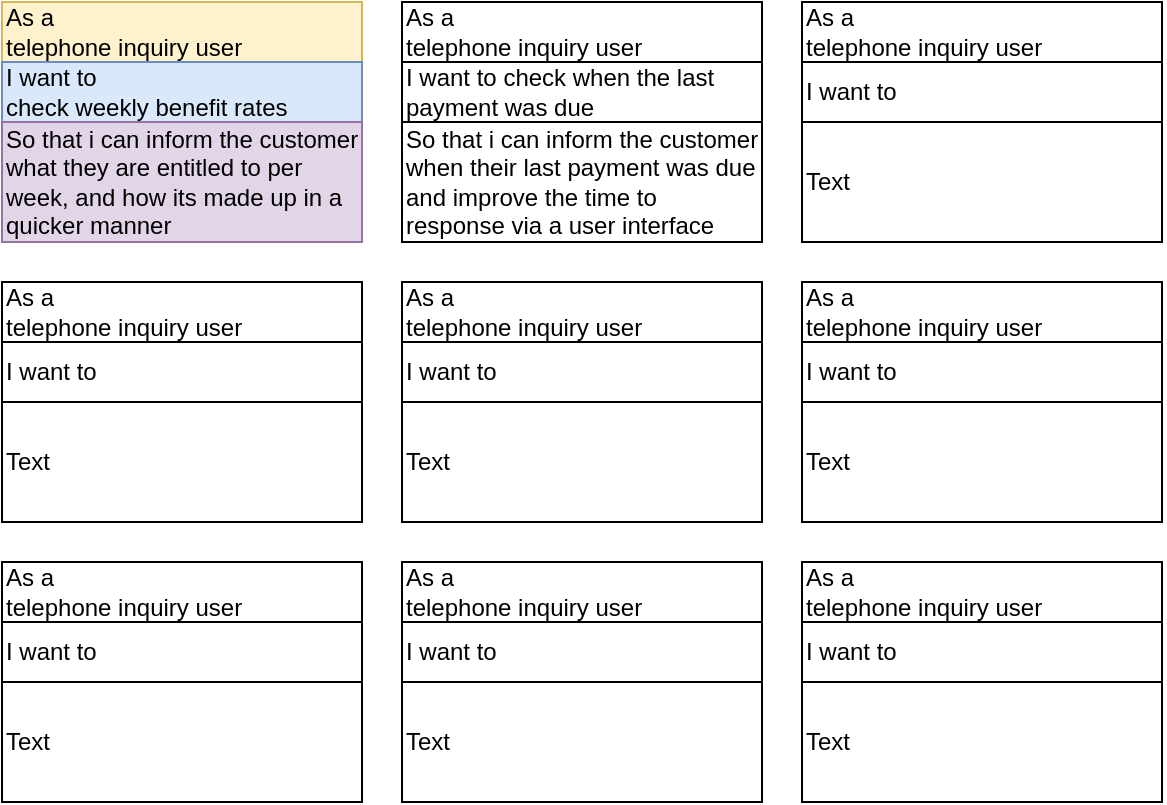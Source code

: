 <mxfile version="16.6.3" type="github">
  <diagram id="C5RBs43oDa-KdzZeNtuy" name="Page-1">
    <mxGraphModel dx="1426" dy="714" grid="1" gridSize="10" guides="1" tooltips="1" connect="1" arrows="1" fold="1" page="1" pageScale="1" pageWidth="827" pageHeight="1169" math="0" shadow="0">
      <root>
        <mxCell id="WIyWlLk6GJQsqaUBKTNV-0" />
        <mxCell id="WIyWlLk6GJQsqaUBKTNV-1" parent="WIyWlLk6GJQsqaUBKTNV-0" />
        <mxCell id="-pO2XmQCndsoNApmB1Te-9" value="" style="group" vertex="1" connectable="0" parent="WIyWlLk6GJQsqaUBKTNV-1">
          <mxGeometry x="40" y="40" width="180" height="120" as="geometry" />
        </mxCell>
        <mxCell id="-pO2XmQCndsoNApmB1Te-0" value="" style="rounded=0;whiteSpace=wrap;html=1;" vertex="1" parent="-pO2XmQCndsoNApmB1Te-9">
          <mxGeometry width="180" height="120" as="geometry" />
        </mxCell>
        <mxCell id="-pO2XmQCndsoNApmB1Te-2" value="" style="endArrow=none;html=1;rounded=0;exitX=0;exitY=0.25;exitDx=0;exitDy=0;entryX=1;entryY=0.25;entryDx=0;entryDy=0;" edge="1" parent="-pO2XmQCndsoNApmB1Te-9" source="-pO2XmQCndsoNApmB1Te-0" target="-pO2XmQCndsoNApmB1Te-0">
          <mxGeometry width="50" height="50" relative="1" as="geometry">
            <mxPoint x="350" y="230" as="sourcePoint" />
            <mxPoint x="400" y="180" as="targetPoint" />
            <Array as="points" />
          </mxGeometry>
        </mxCell>
        <mxCell id="-pO2XmQCndsoNApmB1Te-3" value="&lt;div align=&quot;left&quot;&gt;As a &lt;/div&gt;telephone inquiry user" style="text;html=1;strokeColor=#d6b656;fillColor=#fff2cc;align=left;verticalAlign=middle;whiteSpace=wrap;rounded=0;" vertex="1" parent="-pO2XmQCndsoNApmB1Te-9">
          <mxGeometry width="180" height="30" as="geometry" />
        </mxCell>
        <mxCell id="-pO2XmQCndsoNApmB1Te-6" value="" style="endArrow=none;html=1;rounded=0;entryX=1;entryY=0.5;entryDx=0;entryDy=0;" edge="1" parent="-pO2XmQCndsoNApmB1Te-9" target="-pO2XmQCndsoNApmB1Te-0">
          <mxGeometry width="50" height="50" relative="1" as="geometry">
            <mxPoint y="60" as="sourcePoint" />
            <mxPoint x="50" y="10" as="targetPoint" />
          </mxGeometry>
        </mxCell>
        <mxCell id="-pO2XmQCndsoNApmB1Te-7" value="&lt;div align=&quot;left&quot;&gt;I want to &lt;/div&gt;check weekly benefit rates" style="text;html=1;strokeColor=#6c8ebf;fillColor=#dae8fc;align=left;verticalAlign=middle;whiteSpace=wrap;rounded=0;" vertex="1" parent="-pO2XmQCndsoNApmB1Te-9">
          <mxGeometry y="30" width="180" height="30" as="geometry" />
        </mxCell>
        <mxCell id="-pO2XmQCndsoNApmB1Te-8" value="So that i can inform the customer what they are entitled to per week, and how its made up in a quicker manner" style="text;html=1;strokeColor=#9673a6;fillColor=#e1d5e7;align=left;verticalAlign=middle;whiteSpace=wrap;rounded=0;" vertex="1" parent="-pO2XmQCndsoNApmB1Te-9">
          <mxGeometry y="60" width="180" height="60" as="geometry" />
        </mxCell>
        <mxCell id="-pO2XmQCndsoNApmB1Te-10" value="" style="group" vertex="1" connectable="0" parent="WIyWlLk6GJQsqaUBKTNV-1">
          <mxGeometry x="240" y="40" width="180" height="120" as="geometry" />
        </mxCell>
        <mxCell id="-pO2XmQCndsoNApmB1Te-11" value="" style="rounded=0;whiteSpace=wrap;html=1;" vertex="1" parent="-pO2XmQCndsoNApmB1Te-10">
          <mxGeometry width="180" height="120" as="geometry" />
        </mxCell>
        <mxCell id="-pO2XmQCndsoNApmB1Te-12" value="" style="endArrow=none;html=1;rounded=0;exitX=0;exitY=0.25;exitDx=0;exitDy=0;entryX=1;entryY=0.25;entryDx=0;entryDy=0;" edge="1" parent="-pO2XmQCndsoNApmB1Te-10" source="-pO2XmQCndsoNApmB1Te-11" target="-pO2XmQCndsoNApmB1Te-11">
          <mxGeometry width="50" height="50" relative="1" as="geometry">
            <mxPoint x="350" y="230" as="sourcePoint" />
            <mxPoint x="400" y="180" as="targetPoint" />
            <Array as="points" />
          </mxGeometry>
        </mxCell>
        <mxCell id="-pO2XmQCndsoNApmB1Te-13" value="&lt;div align=&quot;left&quot;&gt;As a &lt;/div&gt;telephone inquiry user" style="text;html=1;strokeColor=none;fillColor=none;align=left;verticalAlign=middle;whiteSpace=wrap;rounded=0;" vertex="1" parent="-pO2XmQCndsoNApmB1Te-10">
          <mxGeometry width="180" height="30" as="geometry" />
        </mxCell>
        <mxCell id="-pO2XmQCndsoNApmB1Te-14" value="" style="endArrow=none;html=1;rounded=0;entryX=1;entryY=0.5;entryDx=0;entryDy=0;" edge="1" parent="-pO2XmQCndsoNApmB1Te-10" target="-pO2XmQCndsoNApmB1Te-11">
          <mxGeometry width="50" height="50" relative="1" as="geometry">
            <mxPoint y="60" as="sourcePoint" />
            <mxPoint x="50" y="10" as="targetPoint" />
          </mxGeometry>
        </mxCell>
        <mxCell id="-pO2XmQCndsoNApmB1Te-15" value="I want to check when the last payment was due" style="text;html=1;strokeColor=none;fillColor=none;align=left;verticalAlign=middle;whiteSpace=wrap;rounded=0;" vertex="1" parent="-pO2XmQCndsoNApmB1Te-10">
          <mxGeometry y="30" width="180" height="30" as="geometry" />
        </mxCell>
        <mxCell id="-pO2XmQCndsoNApmB1Te-16" value="So that i can inform the customer when their last payment was due and improve the time to response via a user interface" style="text;html=1;strokeColor=none;fillColor=none;align=left;verticalAlign=middle;whiteSpace=wrap;rounded=0;" vertex="1" parent="-pO2XmQCndsoNApmB1Te-10">
          <mxGeometry y="60" width="180" height="60" as="geometry" />
        </mxCell>
        <mxCell id="-pO2XmQCndsoNApmB1Te-17" value="" style="group" vertex="1" connectable="0" parent="WIyWlLk6GJQsqaUBKTNV-1">
          <mxGeometry x="440" y="40" width="180" height="120" as="geometry" />
        </mxCell>
        <mxCell id="-pO2XmQCndsoNApmB1Te-18" value="" style="rounded=0;whiteSpace=wrap;html=1;" vertex="1" parent="-pO2XmQCndsoNApmB1Te-17">
          <mxGeometry width="180" height="120" as="geometry" />
        </mxCell>
        <mxCell id="-pO2XmQCndsoNApmB1Te-19" value="" style="endArrow=none;html=1;rounded=0;exitX=0;exitY=0.25;exitDx=0;exitDy=0;entryX=1;entryY=0.25;entryDx=0;entryDy=0;" edge="1" parent="-pO2XmQCndsoNApmB1Te-17" source="-pO2XmQCndsoNApmB1Te-18" target="-pO2XmQCndsoNApmB1Te-18">
          <mxGeometry width="50" height="50" relative="1" as="geometry">
            <mxPoint x="350" y="230" as="sourcePoint" />
            <mxPoint x="400" y="180" as="targetPoint" />
            <Array as="points" />
          </mxGeometry>
        </mxCell>
        <mxCell id="-pO2XmQCndsoNApmB1Te-20" value="&lt;div align=&quot;left&quot;&gt;As a &lt;/div&gt;telephone inquiry user" style="text;html=1;strokeColor=none;fillColor=none;align=left;verticalAlign=middle;whiteSpace=wrap;rounded=0;" vertex="1" parent="-pO2XmQCndsoNApmB1Te-17">
          <mxGeometry width="180" height="30" as="geometry" />
        </mxCell>
        <mxCell id="-pO2XmQCndsoNApmB1Te-21" value="" style="endArrow=none;html=1;rounded=0;entryX=1;entryY=0.5;entryDx=0;entryDy=0;" edge="1" parent="-pO2XmQCndsoNApmB1Te-17" target="-pO2XmQCndsoNApmB1Te-18">
          <mxGeometry width="50" height="50" relative="1" as="geometry">
            <mxPoint y="60" as="sourcePoint" />
            <mxPoint x="50" y="10" as="targetPoint" />
          </mxGeometry>
        </mxCell>
        <mxCell id="-pO2XmQCndsoNApmB1Te-22" value="&lt;div align=&quot;left&quot;&gt;I want to &lt;/div&gt;" style="text;html=1;strokeColor=none;fillColor=none;align=left;verticalAlign=middle;whiteSpace=wrap;rounded=0;" vertex="1" parent="-pO2XmQCndsoNApmB1Te-17">
          <mxGeometry y="30" width="180" height="30" as="geometry" />
        </mxCell>
        <mxCell id="-pO2XmQCndsoNApmB1Te-23" value="&lt;div align=&quot;left&quot;&gt;Text&lt;/div&gt;" style="text;html=1;strokeColor=none;fillColor=none;align=left;verticalAlign=middle;whiteSpace=wrap;rounded=0;" vertex="1" parent="-pO2XmQCndsoNApmB1Te-17">
          <mxGeometry y="60" width="180" height="60" as="geometry" />
        </mxCell>
        <mxCell id="-pO2XmQCndsoNApmB1Te-24" value="" style="group" vertex="1" connectable="0" parent="WIyWlLk6GJQsqaUBKTNV-1">
          <mxGeometry x="40" y="180" width="180" height="120" as="geometry" />
        </mxCell>
        <mxCell id="-pO2XmQCndsoNApmB1Te-25" value="" style="rounded=0;whiteSpace=wrap;html=1;" vertex="1" parent="-pO2XmQCndsoNApmB1Te-24">
          <mxGeometry width="180" height="120" as="geometry" />
        </mxCell>
        <mxCell id="-pO2XmQCndsoNApmB1Te-26" value="" style="endArrow=none;html=1;rounded=0;exitX=0;exitY=0.25;exitDx=0;exitDy=0;entryX=1;entryY=0.25;entryDx=0;entryDy=0;" edge="1" parent="-pO2XmQCndsoNApmB1Te-24" source="-pO2XmQCndsoNApmB1Te-25" target="-pO2XmQCndsoNApmB1Te-25">
          <mxGeometry width="50" height="50" relative="1" as="geometry">
            <mxPoint x="350" y="230" as="sourcePoint" />
            <mxPoint x="400" y="180" as="targetPoint" />
            <Array as="points" />
          </mxGeometry>
        </mxCell>
        <mxCell id="-pO2XmQCndsoNApmB1Te-27" value="&lt;div align=&quot;left&quot;&gt;As a &lt;/div&gt;telephone inquiry user" style="text;html=1;strokeColor=none;fillColor=none;align=left;verticalAlign=middle;whiteSpace=wrap;rounded=0;" vertex="1" parent="-pO2XmQCndsoNApmB1Te-24">
          <mxGeometry width="180" height="30" as="geometry" />
        </mxCell>
        <mxCell id="-pO2XmQCndsoNApmB1Te-28" value="" style="endArrow=none;html=1;rounded=0;entryX=1;entryY=0.5;entryDx=0;entryDy=0;" edge="1" parent="-pO2XmQCndsoNApmB1Te-24" target="-pO2XmQCndsoNApmB1Te-25">
          <mxGeometry width="50" height="50" relative="1" as="geometry">
            <mxPoint y="60" as="sourcePoint" />
            <mxPoint x="50" y="10" as="targetPoint" />
          </mxGeometry>
        </mxCell>
        <mxCell id="-pO2XmQCndsoNApmB1Te-29" value="&lt;div align=&quot;left&quot;&gt;I want to &lt;/div&gt;" style="text;html=1;strokeColor=none;fillColor=none;align=left;verticalAlign=middle;whiteSpace=wrap;rounded=0;" vertex="1" parent="-pO2XmQCndsoNApmB1Te-24">
          <mxGeometry y="30" width="180" height="30" as="geometry" />
        </mxCell>
        <mxCell id="-pO2XmQCndsoNApmB1Te-30" value="&lt;div align=&quot;left&quot;&gt;Text&lt;/div&gt;" style="text;html=1;strokeColor=none;fillColor=none;align=left;verticalAlign=middle;whiteSpace=wrap;rounded=0;" vertex="1" parent="-pO2XmQCndsoNApmB1Te-24">
          <mxGeometry y="60" width="180" height="60" as="geometry" />
        </mxCell>
        <mxCell id="-pO2XmQCndsoNApmB1Te-31" value="" style="group" vertex="1" connectable="0" parent="WIyWlLk6GJQsqaUBKTNV-1">
          <mxGeometry x="240" y="180" width="180" height="120" as="geometry" />
        </mxCell>
        <mxCell id="-pO2XmQCndsoNApmB1Te-32" value="" style="rounded=0;whiteSpace=wrap;html=1;" vertex="1" parent="-pO2XmQCndsoNApmB1Te-31">
          <mxGeometry width="180" height="120" as="geometry" />
        </mxCell>
        <mxCell id="-pO2XmQCndsoNApmB1Te-33" value="" style="endArrow=none;html=1;rounded=0;exitX=0;exitY=0.25;exitDx=0;exitDy=0;entryX=1;entryY=0.25;entryDx=0;entryDy=0;" edge="1" parent="-pO2XmQCndsoNApmB1Te-31" source="-pO2XmQCndsoNApmB1Te-32" target="-pO2XmQCndsoNApmB1Te-32">
          <mxGeometry width="50" height="50" relative="1" as="geometry">
            <mxPoint x="350" y="230" as="sourcePoint" />
            <mxPoint x="400" y="180" as="targetPoint" />
            <Array as="points" />
          </mxGeometry>
        </mxCell>
        <mxCell id="-pO2XmQCndsoNApmB1Te-34" value="&lt;div align=&quot;left&quot;&gt;As a &lt;/div&gt;telephone inquiry user" style="text;html=1;strokeColor=none;fillColor=none;align=left;verticalAlign=middle;whiteSpace=wrap;rounded=0;" vertex="1" parent="-pO2XmQCndsoNApmB1Te-31">
          <mxGeometry width="180" height="30" as="geometry" />
        </mxCell>
        <mxCell id="-pO2XmQCndsoNApmB1Te-35" value="" style="endArrow=none;html=1;rounded=0;entryX=1;entryY=0.5;entryDx=0;entryDy=0;" edge="1" parent="-pO2XmQCndsoNApmB1Te-31" target="-pO2XmQCndsoNApmB1Te-32">
          <mxGeometry width="50" height="50" relative="1" as="geometry">
            <mxPoint y="60" as="sourcePoint" />
            <mxPoint x="50" y="10" as="targetPoint" />
          </mxGeometry>
        </mxCell>
        <mxCell id="-pO2XmQCndsoNApmB1Te-36" value="&lt;div align=&quot;left&quot;&gt;I want to &lt;/div&gt;" style="text;html=1;strokeColor=none;fillColor=none;align=left;verticalAlign=middle;whiteSpace=wrap;rounded=0;" vertex="1" parent="-pO2XmQCndsoNApmB1Te-31">
          <mxGeometry y="30" width="180" height="30" as="geometry" />
        </mxCell>
        <mxCell id="-pO2XmQCndsoNApmB1Te-37" value="&lt;div align=&quot;left&quot;&gt;Text&lt;/div&gt;" style="text;html=1;strokeColor=none;fillColor=none;align=left;verticalAlign=middle;whiteSpace=wrap;rounded=0;" vertex="1" parent="-pO2XmQCndsoNApmB1Te-31">
          <mxGeometry y="60" width="180" height="60" as="geometry" />
        </mxCell>
        <mxCell id="-pO2XmQCndsoNApmB1Te-38" value="" style="group" vertex="1" connectable="0" parent="WIyWlLk6GJQsqaUBKTNV-1">
          <mxGeometry x="440" y="180" width="180" height="120" as="geometry" />
        </mxCell>
        <mxCell id="-pO2XmQCndsoNApmB1Te-39" value="" style="rounded=0;whiteSpace=wrap;html=1;" vertex="1" parent="-pO2XmQCndsoNApmB1Te-38">
          <mxGeometry width="180" height="120" as="geometry" />
        </mxCell>
        <mxCell id="-pO2XmQCndsoNApmB1Te-40" value="" style="endArrow=none;html=1;rounded=0;exitX=0;exitY=0.25;exitDx=0;exitDy=0;entryX=1;entryY=0.25;entryDx=0;entryDy=0;" edge="1" parent="-pO2XmQCndsoNApmB1Te-38" source="-pO2XmQCndsoNApmB1Te-39" target="-pO2XmQCndsoNApmB1Te-39">
          <mxGeometry width="50" height="50" relative="1" as="geometry">
            <mxPoint x="350" y="230" as="sourcePoint" />
            <mxPoint x="400" y="180" as="targetPoint" />
            <Array as="points" />
          </mxGeometry>
        </mxCell>
        <mxCell id="-pO2XmQCndsoNApmB1Te-41" value="&lt;div align=&quot;left&quot;&gt;As a &lt;/div&gt;telephone inquiry user" style="text;html=1;strokeColor=none;fillColor=none;align=left;verticalAlign=middle;whiteSpace=wrap;rounded=0;" vertex="1" parent="-pO2XmQCndsoNApmB1Te-38">
          <mxGeometry width="180" height="30" as="geometry" />
        </mxCell>
        <mxCell id="-pO2XmQCndsoNApmB1Te-42" value="" style="endArrow=none;html=1;rounded=0;entryX=1;entryY=0.5;entryDx=0;entryDy=0;" edge="1" parent="-pO2XmQCndsoNApmB1Te-38" target="-pO2XmQCndsoNApmB1Te-39">
          <mxGeometry width="50" height="50" relative="1" as="geometry">
            <mxPoint y="60" as="sourcePoint" />
            <mxPoint x="50" y="10" as="targetPoint" />
          </mxGeometry>
        </mxCell>
        <mxCell id="-pO2XmQCndsoNApmB1Te-43" value="&lt;div align=&quot;left&quot;&gt;I want to &lt;/div&gt;" style="text;html=1;strokeColor=none;fillColor=none;align=left;verticalAlign=middle;whiteSpace=wrap;rounded=0;" vertex="1" parent="-pO2XmQCndsoNApmB1Te-38">
          <mxGeometry y="30" width="180" height="30" as="geometry" />
        </mxCell>
        <mxCell id="-pO2XmQCndsoNApmB1Te-44" value="&lt;div align=&quot;left&quot;&gt;Text&lt;/div&gt;" style="text;html=1;strokeColor=none;fillColor=none;align=left;verticalAlign=middle;whiteSpace=wrap;rounded=0;" vertex="1" parent="-pO2XmQCndsoNApmB1Te-38">
          <mxGeometry y="60" width="180" height="60" as="geometry" />
        </mxCell>
        <mxCell id="-pO2XmQCndsoNApmB1Te-45" value="" style="group" vertex="1" connectable="0" parent="WIyWlLk6GJQsqaUBKTNV-1">
          <mxGeometry x="40" y="320" width="180" height="120" as="geometry" />
        </mxCell>
        <mxCell id="-pO2XmQCndsoNApmB1Te-46" value="" style="rounded=0;whiteSpace=wrap;html=1;" vertex="1" parent="-pO2XmQCndsoNApmB1Te-45">
          <mxGeometry width="180" height="120" as="geometry" />
        </mxCell>
        <mxCell id="-pO2XmQCndsoNApmB1Te-47" value="" style="endArrow=none;html=1;rounded=0;exitX=0;exitY=0.25;exitDx=0;exitDy=0;entryX=1;entryY=0.25;entryDx=0;entryDy=0;" edge="1" parent="-pO2XmQCndsoNApmB1Te-45" source="-pO2XmQCndsoNApmB1Te-46" target="-pO2XmQCndsoNApmB1Te-46">
          <mxGeometry width="50" height="50" relative="1" as="geometry">
            <mxPoint x="350" y="230" as="sourcePoint" />
            <mxPoint x="400" y="180" as="targetPoint" />
            <Array as="points" />
          </mxGeometry>
        </mxCell>
        <mxCell id="-pO2XmQCndsoNApmB1Te-48" value="&lt;div align=&quot;left&quot;&gt;As a &lt;/div&gt;telephone inquiry user" style="text;html=1;strokeColor=none;fillColor=none;align=left;verticalAlign=middle;whiteSpace=wrap;rounded=0;" vertex="1" parent="-pO2XmQCndsoNApmB1Te-45">
          <mxGeometry width="180" height="30" as="geometry" />
        </mxCell>
        <mxCell id="-pO2XmQCndsoNApmB1Te-49" value="" style="endArrow=none;html=1;rounded=0;entryX=1;entryY=0.5;entryDx=0;entryDy=0;" edge="1" parent="-pO2XmQCndsoNApmB1Te-45" target="-pO2XmQCndsoNApmB1Te-46">
          <mxGeometry width="50" height="50" relative="1" as="geometry">
            <mxPoint y="60" as="sourcePoint" />
            <mxPoint x="50" y="10" as="targetPoint" />
          </mxGeometry>
        </mxCell>
        <mxCell id="-pO2XmQCndsoNApmB1Te-50" value="&lt;div align=&quot;left&quot;&gt;I want to &lt;/div&gt;" style="text;html=1;strokeColor=none;fillColor=none;align=left;verticalAlign=middle;whiteSpace=wrap;rounded=0;" vertex="1" parent="-pO2XmQCndsoNApmB1Te-45">
          <mxGeometry y="30" width="180" height="30" as="geometry" />
        </mxCell>
        <mxCell id="-pO2XmQCndsoNApmB1Te-51" value="&lt;div align=&quot;left&quot;&gt;Text&lt;/div&gt;" style="text;html=1;strokeColor=none;fillColor=none;align=left;verticalAlign=middle;whiteSpace=wrap;rounded=0;" vertex="1" parent="-pO2XmQCndsoNApmB1Te-45">
          <mxGeometry y="60" width="180" height="60" as="geometry" />
        </mxCell>
        <mxCell id="-pO2XmQCndsoNApmB1Te-52" value="" style="group" vertex="1" connectable="0" parent="WIyWlLk6GJQsqaUBKTNV-1">
          <mxGeometry x="240" y="320" width="180" height="120" as="geometry" />
        </mxCell>
        <mxCell id="-pO2XmQCndsoNApmB1Te-53" value="" style="rounded=0;whiteSpace=wrap;html=1;" vertex="1" parent="-pO2XmQCndsoNApmB1Te-52">
          <mxGeometry width="180" height="120" as="geometry" />
        </mxCell>
        <mxCell id="-pO2XmQCndsoNApmB1Te-54" value="" style="endArrow=none;html=1;rounded=0;exitX=0;exitY=0.25;exitDx=0;exitDy=0;entryX=1;entryY=0.25;entryDx=0;entryDy=0;" edge="1" parent="-pO2XmQCndsoNApmB1Te-52" source="-pO2XmQCndsoNApmB1Te-53" target="-pO2XmQCndsoNApmB1Te-53">
          <mxGeometry width="50" height="50" relative="1" as="geometry">
            <mxPoint x="350" y="230" as="sourcePoint" />
            <mxPoint x="400" y="180" as="targetPoint" />
            <Array as="points" />
          </mxGeometry>
        </mxCell>
        <mxCell id="-pO2XmQCndsoNApmB1Te-55" value="&lt;div align=&quot;left&quot;&gt;As a &lt;/div&gt;telephone inquiry user" style="text;html=1;strokeColor=none;fillColor=none;align=left;verticalAlign=middle;whiteSpace=wrap;rounded=0;" vertex="1" parent="-pO2XmQCndsoNApmB1Te-52">
          <mxGeometry width="180" height="30" as="geometry" />
        </mxCell>
        <mxCell id="-pO2XmQCndsoNApmB1Te-56" value="" style="endArrow=none;html=1;rounded=0;entryX=1;entryY=0.5;entryDx=0;entryDy=0;" edge="1" parent="-pO2XmQCndsoNApmB1Te-52" target="-pO2XmQCndsoNApmB1Te-53">
          <mxGeometry width="50" height="50" relative="1" as="geometry">
            <mxPoint y="60" as="sourcePoint" />
            <mxPoint x="50" y="10" as="targetPoint" />
          </mxGeometry>
        </mxCell>
        <mxCell id="-pO2XmQCndsoNApmB1Te-57" value="&lt;div align=&quot;left&quot;&gt;I want to &lt;/div&gt;" style="text;html=1;strokeColor=none;fillColor=none;align=left;verticalAlign=middle;whiteSpace=wrap;rounded=0;" vertex="1" parent="-pO2XmQCndsoNApmB1Te-52">
          <mxGeometry y="30" width="180" height="30" as="geometry" />
        </mxCell>
        <mxCell id="-pO2XmQCndsoNApmB1Te-58" value="&lt;div align=&quot;left&quot;&gt;Text&lt;/div&gt;" style="text;html=1;strokeColor=none;fillColor=none;align=left;verticalAlign=middle;whiteSpace=wrap;rounded=0;" vertex="1" parent="-pO2XmQCndsoNApmB1Te-52">
          <mxGeometry y="60" width="180" height="60" as="geometry" />
        </mxCell>
        <mxCell id="-pO2XmQCndsoNApmB1Te-59" value="" style="group" vertex="1" connectable="0" parent="WIyWlLk6GJQsqaUBKTNV-1">
          <mxGeometry x="440" y="320" width="180" height="120" as="geometry" />
        </mxCell>
        <mxCell id="-pO2XmQCndsoNApmB1Te-60" value="" style="rounded=0;whiteSpace=wrap;html=1;" vertex="1" parent="-pO2XmQCndsoNApmB1Te-59">
          <mxGeometry width="180" height="120" as="geometry" />
        </mxCell>
        <mxCell id="-pO2XmQCndsoNApmB1Te-61" value="" style="endArrow=none;html=1;rounded=0;exitX=0;exitY=0.25;exitDx=0;exitDy=0;entryX=1;entryY=0.25;entryDx=0;entryDy=0;" edge="1" parent="-pO2XmQCndsoNApmB1Te-59" source="-pO2XmQCndsoNApmB1Te-60" target="-pO2XmQCndsoNApmB1Te-60">
          <mxGeometry width="50" height="50" relative="1" as="geometry">
            <mxPoint x="350" y="230" as="sourcePoint" />
            <mxPoint x="400" y="180" as="targetPoint" />
            <Array as="points" />
          </mxGeometry>
        </mxCell>
        <mxCell id="-pO2XmQCndsoNApmB1Te-62" value="&lt;div align=&quot;left&quot;&gt;As a &lt;/div&gt;telephone inquiry user" style="text;html=1;strokeColor=none;fillColor=none;align=left;verticalAlign=middle;whiteSpace=wrap;rounded=0;" vertex="1" parent="-pO2XmQCndsoNApmB1Te-59">
          <mxGeometry width="180" height="30" as="geometry" />
        </mxCell>
        <mxCell id="-pO2XmQCndsoNApmB1Te-63" value="" style="endArrow=none;html=1;rounded=0;entryX=1;entryY=0.5;entryDx=0;entryDy=0;" edge="1" parent="-pO2XmQCndsoNApmB1Te-59" target="-pO2XmQCndsoNApmB1Te-60">
          <mxGeometry width="50" height="50" relative="1" as="geometry">
            <mxPoint y="60" as="sourcePoint" />
            <mxPoint x="50" y="10" as="targetPoint" />
          </mxGeometry>
        </mxCell>
        <mxCell id="-pO2XmQCndsoNApmB1Te-64" value="&lt;div align=&quot;left&quot;&gt;I want to &lt;/div&gt;" style="text;html=1;strokeColor=none;fillColor=none;align=left;verticalAlign=middle;whiteSpace=wrap;rounded=0;" vertex="1" parent="-pO2XmQCndsoNApmB1Te-59">
          <mxGeometry y="30" width="180" height="30" as="geometry" />
        </mxCell>
        <mxCell id="-pO2XmQCndsoNApmB1Te-65" value="&lt;div align=&quot;left&quot;&gt;Text&lt;/div&gt;" style="text;html=1;strokeColor=none;fillColor=none;align=left;verticalAlign=middle;whiteSpace=wrap;rounded=0;" vertex="1" parent="-pO2XmQCndsoNApmB1Te-59">
          <mxGeometry y="60" width="180" height="60" as="geometry" />
        </mxCell>
      </root>
    </mxGraphModel>
  </diagram>
</mxfile>

